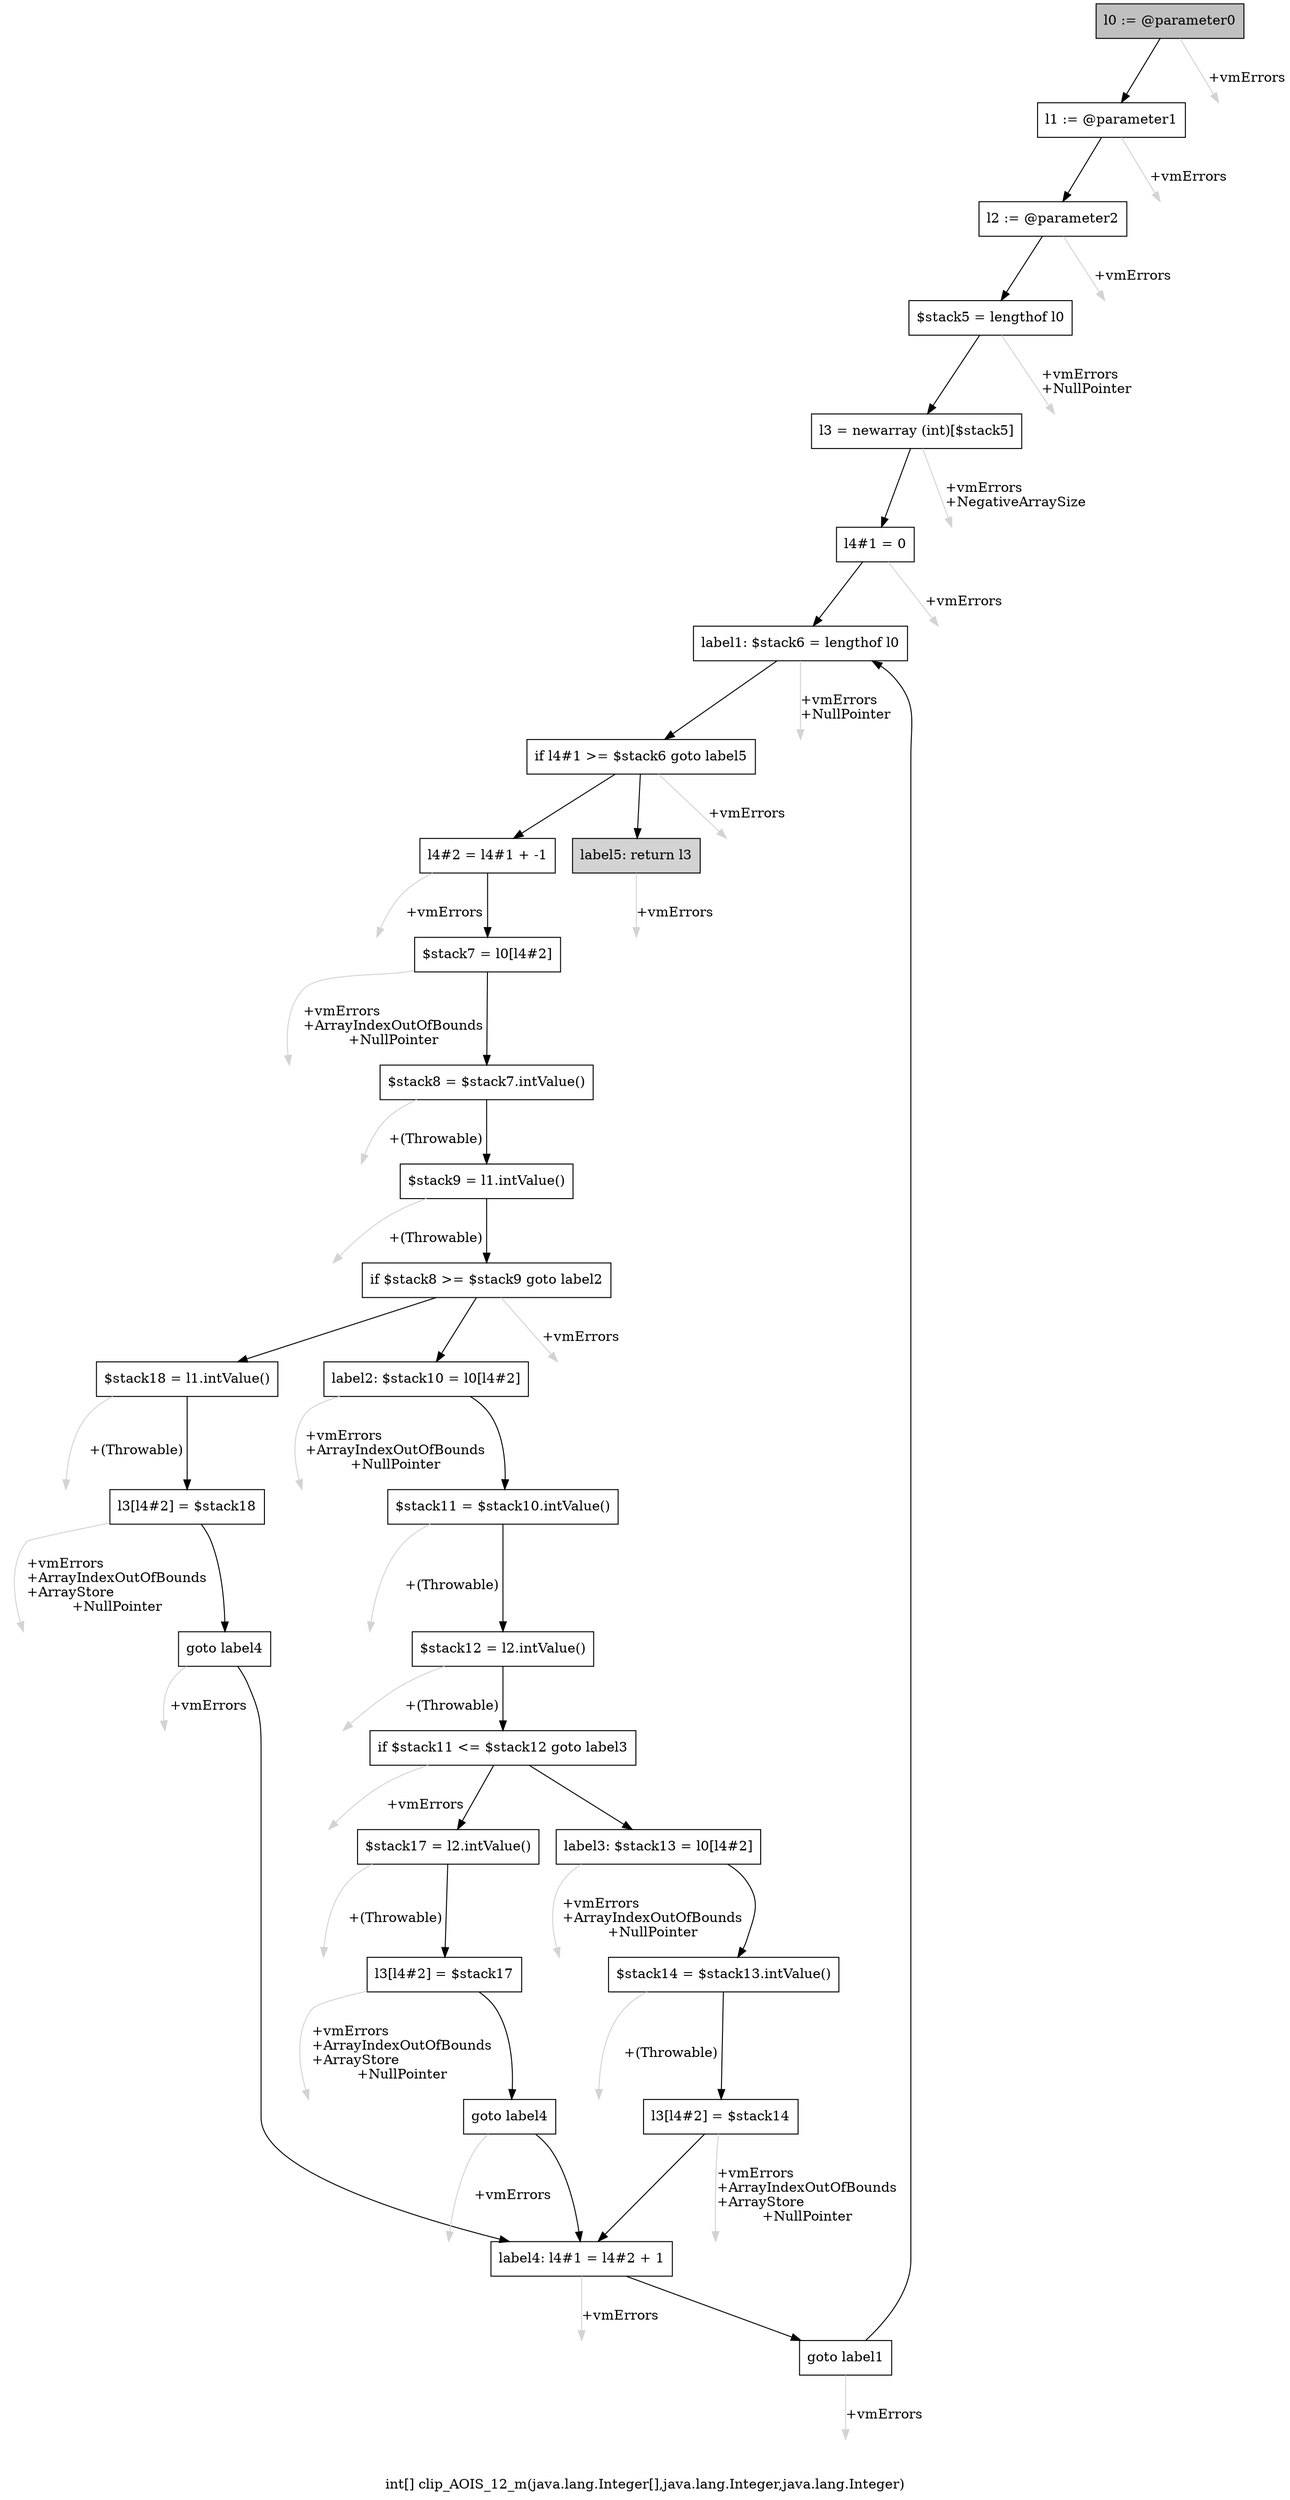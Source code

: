 digraph "int[] clip_AOIS_12_m(java.lang.Integer[],java.lang.Integer,java.lang.Integer)" {
    label="int[] clip_AOIS_12_m(java.lang.Integer[],java.lang.Integer,java.lang.Integer)";
    node [shape=box];
    "0" [style=filled,fillcolor=gray,label="l0 := @parameter0",];
    "1" [label="l1 := @parameter1",];
    "0"->"1" [color=black,];
    "29" [style=invis,label="Esc",];
    "0"->"29" [color=lightgray,label="\l+vmErrors",];
    "2" [label="l2 := @parameter2",];
    "1"->"2" [color=black,];
    "30" [style=invis,label="Esc",];
    "1"->"30" [color=lightgray,label="\l+vmErrors",];
    "3" [label="$stack5 = lengthof l0",];
    "2"->"3" [color=black,];
    "31" [style=invis,label="Esc",];
    "2"->"31" [color=lightgray,label="\l+vmErrors",];
    "4" [label="l3 = newarray (int)[$stack5]",];
    "3"->"4" [color=black,];
    "32" [style=invis,label="Esc",];
    "3"->"32" [color=lightgray,label="\l+vmErrors\l+NullPointer",];
    "5" [label="l4#1 = 0",];
    "4"->"5" [color=black,];
    "33" [style=invis,label="Esc",];
    "4"->"33" [color=lightgray,label="\l+vmErrors\l+NegativeArraySize",];
    "6" [label="label1: $stack6 = lengthof l0",];
    "5"->"6" [color=black,];
    "34" [style=invis,label="Esc",];
    "5"->"34" [color=lightgray,label="\l+vmErrors",];
    "7" [label="if l4#1 >= $stack6 goto label5",];
    "6"->"7" [color=black,];
    "35" [style=invis,label="Esc",];
    "6"->"35" [color=lightgray,label="\l+vmErrors\l+NullPointer",];
    "8" [label="l4#2 = l4#1 + -1",];
    "7"->"8" [color=black,];
    "28" [style=filled,fillcolor=lightgray,label="label5: return l3",];
    "7"->"28" [color=black,];
    "36" [style=invis,label="Esc",];
    "7"->"36" [color=lightgray,label="\l+vmErrors",];
    "9" [label="$stack7 = l0[l4#2]",];
    "8"->"9" [color=black,];
    "37" [style=invis,label="Esc",];
    "8"->"37" [color=lightgray,label="\l+vmErrors",];
    "10" [label="$stack8 = $stack7.intValue()",];
    "9"->"10" [color=black,];
    "38" [style=invis,label="Esc",];
    "9"->"38" [color=lightgray,label="\l+vmErrors\l+ArrayIndexOutOfBounds\l+NullPointer",];
    "11" [label="$stack9 = l1.intValue()",];
    "10"->"11" [color=black,];
    "39" [style=invis,label="Esc",];
    "10"->"39" [color=lightgray,label="\l+(Throwable)",];
    "12" [label="if $stack8 >= $stack9 goto label2",];
    "11"->"12" [color=black,];
    "40" [style=invis,label="Esc",];
    "11"->"40" [color=lightgray,label="\l+(Throwable)",];
    "13" [label="$stack18 = l1.intValue()",];
    "12"->"13" [color=black,];
    "16" [label="label2: $stack10 = l0[l4#2]",];
    "12"->"16" [color=black,];
    "41" [style=invis,label="Esc",];
    "12"->"41" [color=lightgray,label="\l+vmErrors",];
    "14" [label="l3[l4#2] = $stack18",];
    "13"->"14" [color=black,];
    "42" [style=invis,label="Esc",];
    "13"->"42" [color=lightgray,label="\l+(Throwable)",];
    "15" [label="goto label4",];
    "14"->"15" [color=black,];
    "43" [style=invis,label="Esc",];
    "14"->"43" [color=lightgray,label="\l+vmErrors\l+ArrayIndexOutOfBounds\l+ArrayStore\l+NullPointer",];
    "26" [label="label4: l4#1 = l4#2 + 1",];
    "15"->"26" [color=black,];
    "44" [style=invis,label="Esc",];
    "15"->"44" [color=lightgray,label="\l+vmErrors",];
    "17" [label="$stack11 = $stack10.intValue()",];
    "16"->"17" [color=black,];
    "45" [style=invis,label="Esc",];
    "16"->"45" [color=lightgray,label="\l+vmErrors\l+ArrayIndexOutOfBounds\l+NullPointer",];
    "18" [label="$stack12 = l2.intValue()",];
    "17"->"18" [color=black,];
    "46" [style=invis,label="Esc",];
    "17"->"46" [color=lightgray,label="\l+(Throwable)",];
    "19" [label="if $stack11 <= $stack12 goto label3",];
    "18"->"19" [color=black,];
    "47" [style=invis,label="Esc",];
    "18"->"47" [color=lightgray,label="\l+(Throwable)",];
    "20" [label="$stack17 = l2.intValue()",];
    "19"->"20" [color=black,];
    "23" [label="label3: $stack13 = l0[l4#2]",];
    "19"->"23" [color=black,];
    "48" [style=invis,label="Esc",];
    "19"->"48" [color=lightgray,label="\l+vmErrors",];
    "21" [label="l3[l4#2] = $stack17",];
    "20"->"21" [color=black,];
    "49" [style=invis,label="Esc",];
    "20"->"49" [color=lightgray,label="\l+(Throwable)",];
    "22" [label="goto label4",];
    "21"->"22" [color=black,];
    "50" [style=invis,label="Esc",];
    "21"->"50" [color=lightgray,label="\l+vmErrors\l+ArrayIndexOutOfBounds\l+ArrayStore\l+NullPointer",];
    "22"->"26" [color=black,];
    "51" [style=invis,label="Esc",];
    "22"->"51" [color=lightgray,label="\l+vmErrors",];
    "24" [label="$stack14 = $stack13.intValue()",];
    "23"->"24" [color=black,];
    "52" [style=invis,label="Esc",];
    "23"->"52" [color=lightgray,label="\l+vmErrors\l+ArrayIndexOutOfBounds\l+NullPointer",];
    "25" [label="l3[l4#2] = $stack14",];
    "24"->"25" [color=black,];
    "53" [style=invis,label="Esc",];
    "24"->"53" [color=lightgray,label="\l+(Throwable)",];
    "25"->"26" [color=black,];
    "54" [style=invis,label="Esc",];
    "25"->"54" [color=lightgray,label="\l+vmErrors\l+ArrayIndexOutOfBounds\l+ArrayStore\l+NullPointer",];
    "27" [label="goto label1",];
    "26"->"27" [color=black,];
    "55" [style=invis,label="Esc",];
    "26"->"55" [color=lightgray,label="\l+vmErrors",];
    "27"->"6" [color=black,];
    "56" [style=invis,label="Esc",];
    "27"->"56" [color=lightgray,label="\l+vmErrors",];
    "57" [style=invis,label="Esc",];
    "28"->"57" [color=lightgray,label="\l+vmErrors",];
}
